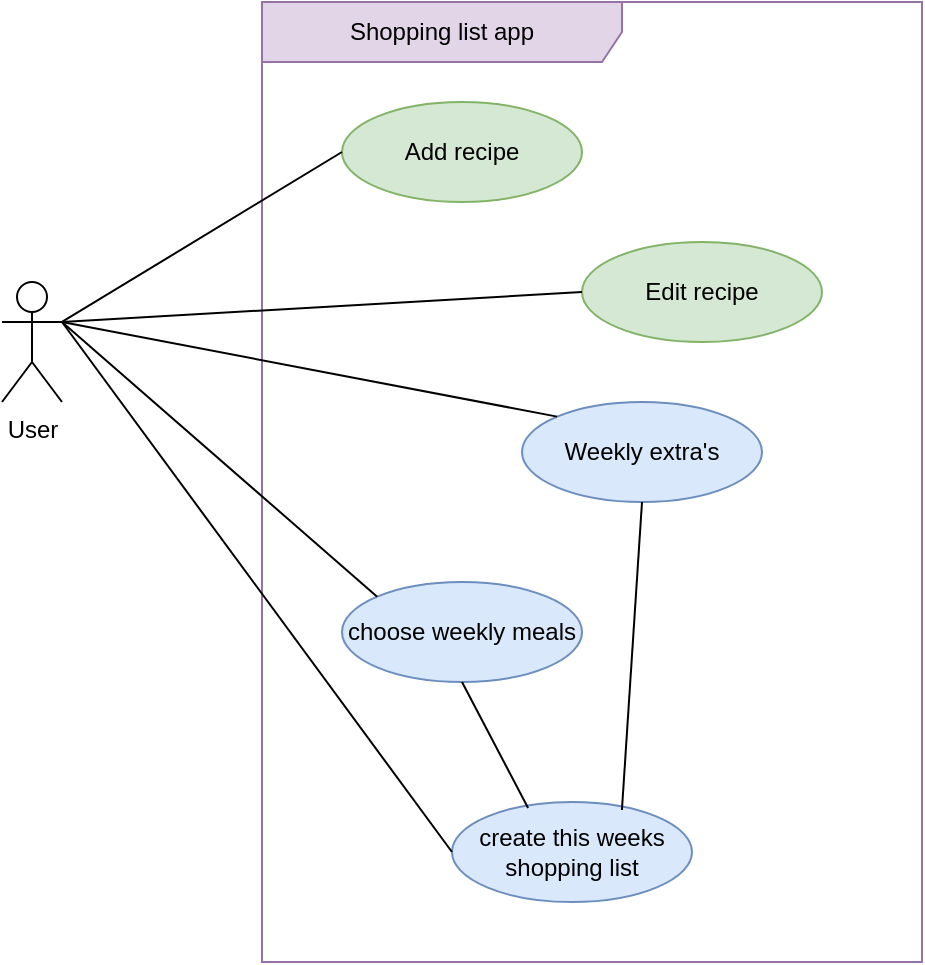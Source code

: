 <mxfile version="13.6.2" type="device"><diagram id="_MVG-XIsxrE-HrvomilT" name="Page-1"><mxGraphModel dx="1326" dy="806" grid="1" gridSize="10" guides="1" tooltips="1" connect="1" arrows="1" fold="1" page="1" pageScale="1" pageWidth="850" pageHeight="1100" background="none" math="0" shadow="0"><root><mxCell id="0"/><mxCell id="1" parent="0"/><mxCell id="IdIcNf72f9xdm-uB8yYX-1" value="User" style="shape=umlActor;verticalLabelPosition=bottom;verticalAlign=top;html=1;outlineConnect=0;" parent="1" vertex="1"><mxGeometry x="140" y="210" width="30" height="60" as="geometry"/></mxCell><mxCell id="IdIcNf72f9xdm-uB8yYX-2" value="Shopping list app" style="shape=umlFrame;whiteSpace=wrap;html=1;width=180;height=30;fillColor=#e1d5e7;strokeColor=#9673a6;labelBackgroundColor=none;labelBorderColor=none;" parent="1" vertex="1"><mxGeometry x="270" y="70" width="330" height="480" as="geometry"/></mxCell><mxCell id="IdIcNf72f9xdm-uB8yYX-3" value="Add recipe" style="ellipse;whiteSpace=wrap;html=1;labelBackgroundColor=none;fillColor=#d5e8d4;strokeColor=#82b366;" parent="1" vertex="1"><mxGeometry x="310" y="120" width="120" height="50" as="geometry"/></mxCell><mxCell id="IdIcNf72f9xdm-uB8yYX-4" value="create this weeks shopping list" style="ellipse;whiteSpace=wrap;html=1;labelBackgroundColor=none;fillColor=#dae8fc;strokeColor=#6c8ebf;" parent="1" vertex="1"><mxGeometry x="365" y="470" width="120" height="50" as="geometry"/></mxCell><mxCell id="IdIcNf72f9xdm-uB8yYX-19" value="Edit recipe" style="ellipse;whiteSpace=wrap;html=1;labelBackgroundColor=none;fillColor=#d5e8d4;strokeColor=#82b366;" parent="1" vertex="1"><mxGeometry x="430" y="190" width="120" height="50" as="geometry"/></mxCell><mxCell id="IdIcNf72f9xdm-uB8yYX-22" value="Weekly extra's" style="ellipse;whiteSpace=wrap;html=1;labelBackgroundColor=none;fillColor=#dae8fc;strokeColor=#6c8ebf;" parent="1" vertex="1"><mxGeometry x="400" y="270" width="120" height="50" as="geometry"/></mxCell><mxCell id="jaDcZ_VJziBpg29DRj6v-3" value="choose weekly meals" style="ellipse;whiteSpace=wrap;html=1;labelBackgroundColor=none;fillColor=#dae8fc;strokeColor=#6c8ebf;" parent="1" vertex="1"><mxGeometry x="310" y="360" width="120" height="50" as="geometry"/></mxCell><mxCell id="jaDcZ_VJziBpg29DRj6v-7" value="" style="endArrow=none;html=1;exitX=1;exitY=0.333;exitDx=0;exitDy=0;exitPerimeter=0;entryX=0;entryY=0.5;entryDx=0;entryDy=0;" parent="1" source="IdIcNf72f9xdm-uB8yYX-1" target="IdIcNf72f9xdm-uB8yYX-3" edge="1"><mxGeometry width="50" height="50" relative="1" as="geometry"><mxPoint x="450" y="480" as="sourcePoint"/><mxPoint x="500" y="430" as="targetPoint"/></mxGeometry></mxCell><mxCell id="jaDcZ_VJziBpg29DRj6v-9" value="" style="endArrow=none;html=1;entryX=0;entryY=0;entryDx=0;entryDy=0;" parent="1" target="IdIcNf72f9xdm-uB8yYX-22" edge="1"><mxGeometry width="50" height="50" relative="1" as="geometry"><mxPoint x="170" y="230" as="sourcePoint"/><mxPoint x="400" y="155" as="targetPoint"/></mxGeometry></mxCell><mxCell id="jaDcZ_VJziBpg29DRj6v-10" value="" style="endArrow=none;html=1;entryX=0;entryY=0.5;entryDx=0;entryDy=0;" parent="1" target="IdIcNf72f9xdm-uB8yYX-4" edge="1"><mxGeometry width="50" height="50" relative="1" as="geometry"><mxPoint x="170" y="230" as="sourcePoint"/><mxPoint x="410" y="165" as="targetPoint"/></mxGeometry></mxCell><mxCell id="jaDcZ_VJziBpg29DRj6v-12" value="" style="endArrow=none;html=1;entryX=0;entryY=0;entryDx=0;entryDy=0;" parent="1" target="jaDcZ_VJziBpg29DRj6v-3" edge="1"><mxGeometry width="50" height="50" relative="1" as="geometry"><mxPoint x="170" y="230" as="sourcePoint"/><mxPoint x="467.574" y="297.322" as="targetPoint"/></mxGeometry></mxCell><mxCell id="jaDcZ_VJziBpg29DRj6v-16" value="" style="endArrow=none;html=1;entryX=0;entryY=0.5;entryDx=0;entryDy=0;exitX=1;exitY=0.333;exitDx=0;exitDy=0;exitPerimeter=0;" parent="1" source="IdIcNf72f9xdm-uB8yYX-1" target="IdIcNf72f9xdm-uB8yYX-19" edge="1"><mxGeometry width="50" height="50" relative="1" as="geometry"><mxPoint x="320" y="250" as="sourcePoint"/><mxPoint x="370" y="200" as="targetPoint"/></mxGeometry></mxCell><mxCell id="jaDcZ_VJziBpg29DRj6v-28" value="" style="endArrow=none;html=1;entryX=0.5;entryY=1;entryDx=0;entryDy=0;exitX=0.708;exitY=0.08;exitDx=0;exitDy=0;exitPerimeter=0;" parent="1" source="IdIcNf72f9xdm-uB8yYX-4" target="IdIcNf72f9xdm-uB8yYX-22" edge="1"><mxGeometry width="50" height="50" relative="1" as="geometry"><mxPoint x="450" y="480" as="sourcePoint"/><mxPoint x="550" y="360" as="targetPoint"/></mxGeometry></mxCell><mxCell id="jaDcZ_VJziBpg29DRj6v-30" value="" style="endArrow=none;html=1;exitX=0.317;exitY=0.06;exitDx=0;exitDy=0;exitPerimeter=0;entryX=0.5;entryY=1;entryDx=0;entryDy=0;" parent="1" source="IdIcNf72f9xdm-uB8yYX-4" target="jaDcZ_VJziBpg29DRj6v-3" edge="1"><mxGeometry width="50" height="50" relative="1" as="geometry"><mxPoint x="450" y="480" as="sourcePoint"/><mxPoint x="500" y="430" as="targetPoint"/></mxGeometry></mxCell></root></mxGraphModel></diagram></mxfile>